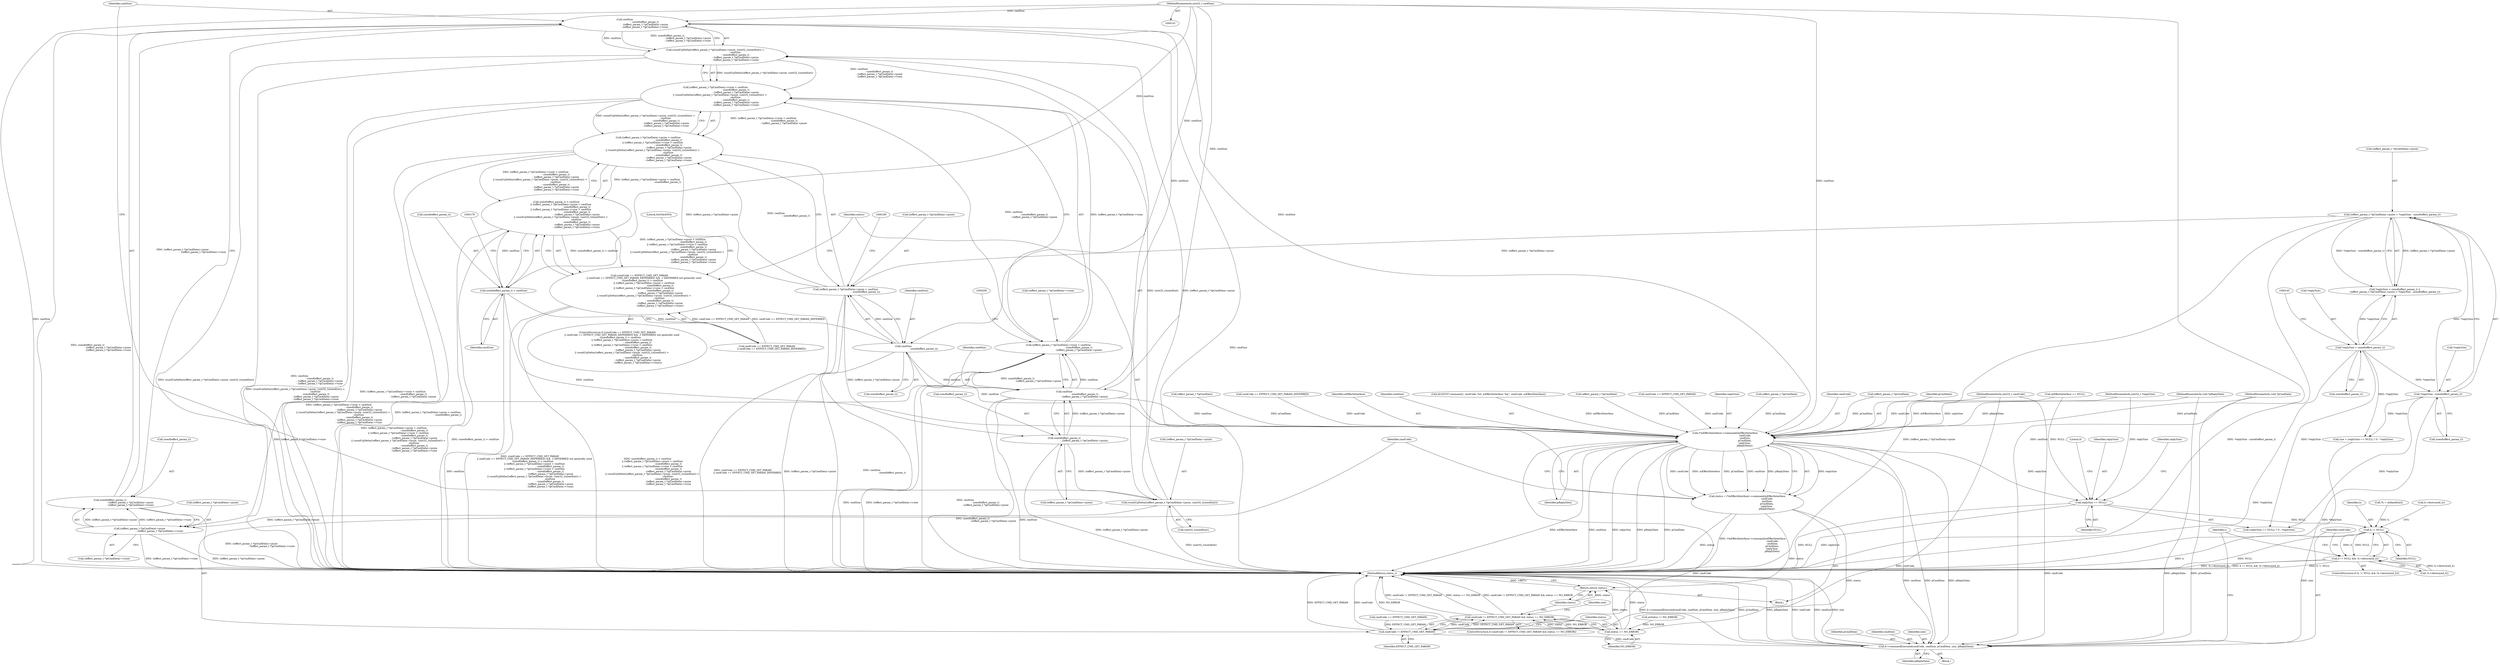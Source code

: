 digraph "0_Android_c894aa36be535886a8e5ff02cdbcd07dd24618f6@API" {
"1000213" [label="(Call,cmdSize\n                                                     - sizeof(effect_param_t)\n                                                     - ((effect_param_t *)pCmdData)->psize\n                                                     - ((effect_param_t *)pCmdData)->vsize)"];
"1000192" [label="(Call,cmdSize\n                                                     - sizeof(effect_param_t)\n                                                     - ((effect_param_t *)pCmdData)->psize)"];
"1000181" [label="(Call,cmdSize\n                                                     - sizeof(effect_param_t))"];
"1000170" [label="(Call,sizeof(effect_param_t) > cmdSize)"];
"1000103" [label="(MethodParameterIn,uint32_t cmdSize)"];
"1000194" [label="(Call,sizeof(effect_param_t)\n                                                     - ((effect_param_t *)pCmdData)->psize)"];
"1000175" [label="(Call,((effect_param_t *)pCmdData)->psize > cmdSize\n                                                     - sizeof(effect_param_t))"];
"1000142" [label="(Call,((effect_param_t *)pCmdData)->psize > *replySize - sizeof(effect_param_t))"];
"1000148" [label="(Call,*replySize - sizeof(effect_param_t))"];
"1000137" [label="(Call,*replySize < sizeof(effect_param_t))"];
"1000215" [label="(Call,sizeof(effect_param_t)\n                                                     - ((effect_param_t *)pCmdData)->psize\n                                                     - ((effect_param_t *)pCmdData)->vsize)"];
"1000218" [label="(Call,((effect_param_t *)pCmdData)->psize\n                                                     - ((effect_param_t *)pCmdData)->vsize)"];
"1000203" [label="(Call,roundUpDelta(((effect_param_t *)pCmdData)->psize, (uint32_t)sizeof(int)))"];
"1000186" [label="(Call,((effect_param_t *)pCmdData)->vsize > cmdSize\n                                                     - sizeof(effect_param_t)\n                                                     - ((effect_param_t *)pCmdData)->psize)"];
"1000202" [label="(Call,roundUpDelta(((effect_param_t *)pCmdData)->psize, (uint32_t)sizeof(int)) >\n                                                     cmdSize\n                                                     - sizeof(effect_param_t)\n                                                     - ((effect_param_t *)pCmdData)->psize\n                                                     - ((effect_param_t *)pCmdData)->vsize)"];
"1000185" [label="(Call,((effect_param_t *)pCmdData)->vsize > cmdSize\n                                                     - sizeof(effect_param_t)\n                                                     - ((effect_param_t *)pCmdData)->psize\n            || roundUpDelta(((effect_param_t *)pCmdData)->psize, (uint32_t)sizeof(int)) >\n                                                     cmdSize\n                                                     - sizeof(effect_param_t)\n                                                     - ((effect_param_t *)pCmdData)->psize\n                                                     - ((effect_param_t *)pCmdData)->vsize)"];
"1000174" [label="(Call,((effect_param_t *)pCmdData)->psize > cmdSize\n                                                     - sizeof(effect_param_t)\n            || ((effect_param_t *)pCmdData)->vsize > cmdSize\n                                                     - sizeof(effect_param_t)\n                                                     - ((effect_param_t *)pCmdData)->psize\n            || roundUpDelta(((effect_param_t *)pCmdData)->psize, (uint32_t)sizeof(int)) >\n                                                     cmdSize\n                                                     - sizeof(effect_param_t)\n                                                     - ((effect_param_t *)pCmdData)->psize\n                                                     - ((effect_param_t *)pCmdData)->vsize)"];
"1000169" [label="(Call,sizeof(effect_param_t) > cmdSize\n            || ((effect_param_t *)pCmdData)->psize > cmdSize\n                                                     - sizeof(effect_param_t)\n            || ((effect_param_t *)pCmdData)->vsize > cmdSize\n                                                     - sizeof(effect_param_t)\n                                                     - ((effect_param_t *)pCmdData)->psize\n            || roundUpDelta(((effect_param_t *)pCmdData)->psize, (uint32_t)sizeof(int)) >\n                                                     cmdSize\n                                                     - sizeof(effect_param_t)\n                                                     - ((effect_param_t *)pCmdData)->psize\n                                                     - ((effect_param_t *)pCmdData)->vsize)"];
"1000161" [label="(Call,(cmdCode == EFFECT_CMD_SET_PARAM\n            || cmdCode == EFFECT_CMD_SET_PARAM_DEFERRED) &&  // DEFERRED not generally used\n        (sizeof(effect_param_t) > cmdSize\n            || ((effect_param_t *)pCmdData)->psize > cmdSize\n                                                     - sizeof(effect_param_t)\n            || ((effect_param_t *)pCmdData)->vsize > cmdSize\n                                                     - sizeof(effect_param_t)\n                                                     - ((effect_param_t *)pCmdData)->psize\n            || roundUpDelta(((effect_param_t *)pCmdData)->psize, (uint32_t)sizeof(int)) >\n                                                     cmdSize\n                                                     - sizeof(effect_param_t)\n                                                     - ((effect_param_t *)pCmdData)->psize\n                                                     - ((effect_param_t *)pCmdData)->vsize))"];
"1000239" [label="(Call,(*mEffectInterface)->command(mEffectInterface,\n                                                    cmdCode,\n                                                    cmdSize,\n                                                   pCmdData,\n                                                   replySize,\n                                                   pReplyData))"];
"1000237" [label="(Call,status = (*mEffectInterface)->command(mEffectInterface,\n                                                    cmdCode,\n                                                    cmdSize,\n                                                   pCmdData,\n                                                   replySize,\n                                                   pReplyData))"];
"1000251" [label="(Call,status == NO_ERROR)"];
"1000247" [label="(Call,cmdCode != EFFECT_CMD_GET_PARAM && status == NO_ERROR)"];
"1000296" [label="(Return,return status;)"];
"1000248" [label="(Call,cmdCode != EFFECT_CMD_GET_PARAM)"];
"1000290" [label="(Call,h->commandExecuted(cmdCode, cmdSize, pCmdData, size, pReplyData))"];
"1000259" [label="(Call,replySize == NULL)"];
"1000284" [label="(Call,h != NULL)"];
"1000283" [label="(Call,h != NULL && !h->destroyed_l())"];
"1000297" [label="(Identifier,status)"];
"1000181" [label="(Call,cmdSize\n                                                     - sizeof(effect_param_t))"];
"1000177" [label="(Call,(effect_param_t *)pCmdData)"];
"1000104" [label="(MethodParameterIn,void *pCmdData)"];
"1000149" [label="(Call,*replySize)"];
"1000264" [label="(Identifier,replySize)"];
"1000209" [label="(Call,(uint32_t)sizeof(int))"];
"1000182" [label="(Identifier,cmdSize)"];
"1000262" [label="(Literal,0)"];
"1000295" [label="(Identifier,pReplyData)"];
"1000259" [label="(Call,replySize == NULL)"];
"1000293" [label="(Identifier,pCmdData)"];
"1000241" [label="(Identifier,cmdCode)"];
"1000253" [label="(Identifier,NO_ERROR)"];
"1000248" [label="(Call,cmdCode != EFFECT_CMD_GET_PARAM)"];
"1000277" [label="(Call,*h = mHandles[i])"];
"1000219" [label="(Call,((effect_param_t *)pCmdData)->psize)"];
"1000286" [label="(Identifier,NULL)"];
"1000125" [label="(Call,mStatus != NO_ERROR)"];
"1000239" [label="(Call,(*mEffectInterface)->command(mEffectInterface,\n                                                    cmdCode,\n                                                    cmdSize,\n                                                   pCmdData,\n                                                   replySize,\n                                                   pReplyData))"];
"1000183" [label="(Call,sizeof(effect_param_t))"];
"1000204" [label="(Call,((effect_param_t *)pCmdData)->psize)"];
"1000238" [label="(Identifier,status)"];
"1000161" [label="(Call,(cmdCode == EFFECT_CMD_SET_PARAM\n            || cmdCode == EFFECT_CMD_SET_PARAM_DEFERRED) &&  // DEFERRED not generally used\n        (sizeof(effect_param_t) > cmdSize\n            || ((effect_param_t *)pCmdData)->psize > cmdSize\n                                                     - sizeof(effect_param_t)\n            || ((effect_param_t *)pCmdData)->vsize > cmdSize\n                                                     - sizeof(effect_param_t)\n                                                     - ((effect_param_t *)pCmdData)->psize\n            || roundUpDelta(((effect_param_t *)pCmdData)->psize, (uint32_t)sizeof(int)) >\n                                                     cmdSize\n                                                     - sizeof(effect_param_t)\n                                                     - ((effect_param_t *)pCmdData)->psize\n                                                     - ((effect_param_t *)pCmdData)->vsize))"];
"1000144" [label="(Call,(effect_param_t *)pCmdData)"];
"1000245" [label="(Identifier,pReplyData)"];
"1000243" [label="(Identifier,pCmdData)"];
"1000203" [label="(Call,roundUpDelta(((effect_param_t *)pCmdData)->psize, (uint32_t)sizeof(int)))"];
"1000187" [label="(Call,((effect_param_t *)pCmdData)->vsize)"];
"1000292" [label="(Identifier,cmdSize)"];
"1000294" [label="(Identifier,size)"];
"1000225" [label="(Call,(effect_param_t *)pCmdData)"];
"1000258" [label="(Call,(replySize == NULL) ? 0 : *replySize)"];
"1000251" [label="(Call,status == NO_ERROR)"];
"1000160" [label="(ControlStructure,if ((cmdCode == EFFECT_CMD_SET_PARAM\n            || cmdCode == EFFECT_CMD_SET_PARAM_DEFERRED) &&  // DEFERRED not generally used\n        (sizeof(effect_param_t) > cmdSize\n            || ((effect_param_t *)pCmdData)->psize > cmdSize\n                                                     - sizeof(effect_param_t)\n            || ((effect_param_t *)pCmdData)->vsize > cmdSize\n                                                     - sizeof(effect_param_t)\n                                                     - ((effect_param_t *)pCmdData)->psize\n            || roundUpDelta(((effect_param_t *)pCmdData)->psize, (uint32_t)sizeof(int)) >\n                                                     cmdSize\n                                                     - sizeof(effect_param_t)\n                                                     - ((effect_param_t *)pCmdData)->psize\n                                                     - ((effect_param_t *)pCmdData)->vsize)))"];
"1000166" [label="(Call,cmdCode == EFFECT_CMD_SET_PARAM_DEFERRED)"];
"1000174" [label="(Call,((effect_param_t *)pCmdData)->psize > cmdSize\n                                                     - sizeof(effect_param_t)\n            || ((effect_param_t *)pCmdData)->vsize > cmdSize\n                                                     - sizeof(effect_param_t)\n                                                     - ((effect_param_t *)pCmdData)->psize\n            || roundUpDelta(((effect_param_t *)pCmdData)->psize, (uint32_t)sizeof(int)) >\n                                                     cmdSize\n                                                     - sizeof(effect_param_t)\n                                                     - ((effect_param_t *)pCmdData)->psize\n                                                     - ((effect_param_t *)pCmdData)->vsize)"];
"1000240" [label="(Identifier,mEffectInterface)"];
"1000170" [label="(Call,sizeof(effect_param_t) > cmdSize)"];
"1000242" [label="(Identifier,cmdSize)"];
"1000102" [label="(MethodParameterIn,uint32_t cmdCode)"];
"1000215" [label="(Call,sizeof(effect_param_t)\n                                                     - ((effect_param_t *)pCmdData)->psize\n                                                     - ((effect_param_t *)pCmdData)->vsize)"];
"1000288" [label="(Call,h->destroyed_l())"];
"1000107" [label="(Block,)"];
"1000291" [label="(Identifier,cmdCode)"];
"1000106" [label="(MethodParameterIn,void *pReplyData)"];
"1000185" [label="(Call,((effect_param_t *)pCmdData)->vsize > cmdSize\n                                                     - sizeof(effect_param_t)\n                                                     - ((effect_param_t *)pCmdData)->psize\n            || roundUpDelta(((effect_param_t *)pCmdData)->psize, (uint32_t)sizeof(int)) >\n                                                     cmdSize\n                                                     - sizeof(effect_param_t)\n                                                     - ((effect_param_t *)pCmdData)->psize\n                                                     - ((effect_param_t *)pCmdData)->vsize)"];
"1000133" [label="(Call,cmdCode == EFFECT_CMD_GET_PARAM)"];
"1000252" [label="(Identifier,status)"];
"1000218" [label="(Call,((effect_param_t *)pCmdData)->psize\n                                                     - ((effect_param_t *)pCmdData)->vsize)"];
"1000109" [label="(Call,ALOGVV(\"command(), cmdCode: %d, mEffectInterface: %p\", cmdCode, mEffectInterface))"];
"1000287" [label="(Call,!h->destroyed_l())"];
"1000193" [label="(Identifier,cmdSize)"];
"1000136" [label="(Call,*replySize < sizeof(effect_param_t) ||\n ((effect_param_t *)pCmdData)->psize > *replySize - sizeof(effect_param_t))"];
"1000213" [label="(Call,cmdSize\n                                                     - sizeof(effect_param_t)\n                                                     - ((effect_param_t *)pCmdData)->psize\n                                                     - ((effect_param_t *)pCmdData)->vsize)"];
"1000118" [label="(Call,mEffectInterface == NULL)"];
"1000137" [label="(Call,*replySize < sizeof(effect_param_t))"];
"1000283" [label="(Call,h != NULL && !h->destroyed_l())"];
"1000162" [label="(Call,cmdCode == EFFECT_CMD_SET_PARAM\n            || cmdCode == EFFECT_CMD_SET_PARAM_DEFERRED)"];
"1000261" [label="(Identifier,NULL)"];
"1000195" [label="(Call,sizeof(effect_param_t))"];
"1000298" [label="(MethodReturn,status_t)"];
"1000247" [label="(Call,cmdCode != EFFECT_CMD_GET_PARAM && status == NO_ERROR)"];
"1000140" [label="(Call,sizeof(effect_param_t))"];
"1000192" [label="(Call,cmdSize\n                                                     - sizeof(effect_param_t)\n                                                     - ((effect_param_t *)pCmdData)->psize)"];
"1000296" [label="(Return,return status;)"];
"1000169" [label="(Call,sizeof(effect_param_t) > cmdSize\n            || ((effect_param_t *)pCmdData)->psize > cmdSize\n                                                     - sizeof(effect_param_t)\n            || ((effect_param_t *)pCmdData)->vsize > cmdSize\n                                                     - sizeof(effect_param_t)\n                                                     - ((effect_param_t *)pCmdData)->psize\n            || roundUpDelta(((effect_param_t *)pCmdData)->psize, (uint32_t)sizeof(int)) >\n                                                     cmdSize\n                                                     - sizeof(effect_param_t)\n                                                     - ((effect_param_t *)pCmdData)->psize\n                                                     - ((effect_param_t *)pCmdData)->vsize)"];
"1000290" [label="(Call,h->commandExecuted(cmdCode, cmdSize, pCmdData, size, pReplyData))"];
"1000194" [label="(Call,sizeof(effect_param_t)\n                                                     - ((effect_param_t *)pCmdData)->psize)"];
"1000216" [label="(Call,sizeof(effect_param_t))"];
"1000103" [label="(MethodParameterIn,uint32_t cmdSize)"];
"1000175" [label="(Call,((effect_param_t *)pCmdData)->psize > cmdSize\n                                                     - sizeof(effect_param_t))"];
"1000250" [label="(Identifier,EFFECT_CMD_GET_PARAM)"];
"1000260" [label="(Identifier,replySize)"];
"1000224" [label="(Call,((effect_param_t *)pCmdData)->vsize)"];
"1000186" [label="(Call,((effect_param_t *)pCmdData)->vsize > cmdSize\n                                                     - sizeof(effect_param_t)\n                                                     - ((effect_param_t *)pCmdData)->psize)"];
"1000138" [label="(Call,*replySize)"];
"1000256" [label="(Call,size = (replySize == NULL) ? 0 : *replySize)"];
"1000171" [label="(Call,sizeof(effect_param_t))"];
"1000237" [label="(Call,status = (*mEffectInterface)->command(mEffectInterface,\n                                                    cmdCode,\n                                                    cmdSize,\n                                                   pCmdData,\n                                                   replySize,\n                                                   pReplyData))"];
"1000202" [label="(Call,roundUpDelta(((effect_param_t *)pCmdData)->psize, (uint32_t)sizeof(int)) >\n                                                     cmdSize\n                                                     - sizeof(effect_param_t)\n                                                     - ((effect_param_t *)pCmdData)->psize\n                                                     - ((effect_param_t *)pCmdData)->vsize)"];
"1000173" [label="(Identifier,cmdSize)"];
"1000246" [label="(ControlStructure,if (cmdCode != EFFECT_CMD_GET_PARAM && status == NO_ERROR))"];
"1000198" [label="(Call,(effect_param_t *)pCmdData)"];
"1000163" [label="(Call,cmdCode == EFFECT_CMD_SET_PARAM)"];
"1000244" [label="(Identifier,replySize)"];
"1000257" [label="(Identifier,size)"];
"1000148" [label="(Call,*replySize - sizeof(effect_param_t))"];
"1000176" [label="(Call,((effect_param_t *)pCmdData)->psize)"];
"1000197" [label="(Call,((effect_param_t *)pCmdData)->psize)"];
"1000105" [label="(MethodParameterIn,uint32_t *replySize)"];
"1000284" [label="(Call,h != NULL)"];
"1000231" [label="(Literal,0x534e4554)"];
"1000214" [label="(Identifier,cmdSize)"];
"1000151" [label="(Call,sizeof(effect_param_t))"];
"1000142" [label="(Call,((effect_param_t *)pCmdData)->psize > *replySize - sizeof(effect_param_t))"];
"1000143" [label="(Call,((effect_param_t *)pCmdData)->psize)"];
"1000249" [label="(Identifier,cmdCode)"];
"1000285" [label="(Identifier,h)"];
"1000289" [label="(Block,)"];
"1000274" [label="(Identifier,i)"];
"1000282" [label="(ControlStructure,if (h != NULL && !h->destroyed_l()))"];
"1000213" -> "1000202"  [label="AST: "];
"1000213" -> "1000215"  [label="CFG: "];
"1000214" -> "1000213"  [label="AST: "];
"1000215" -> "1000213"  [label="AST: "];
"1000202" -> "1000213"  [label="CFG: "];
"1000213" -> "1000298"  [label="DDG: cmdSize"];
"1000213" -> "1000298"  [label="DDG: sizeof(effect_param_t)\n                                                     - ((effect_param_t *)pCmdData)->psize\n                                                     - ((effect_param_t *)pCmdData)->vsize"];
"1000213" -> "1000202"  [label="DDG: cmdSize"];
"1000213" -> "1000202"  [label="DDG: sizeof(effect_param_t)\n                                                     - ((effect_param_t *)pCmdData)->psize\n                                                     - ((effect_param_t *)pCmdData)->vsize"];
"1000192" -> "1000213"  [label="DDG: cmdSize"];
"1000103" -> "1000213"  [label="DDG: cmdSize"];
"1000215" -> "1000213"  [label="DDG: ((effect_param_t *)pCmdData)->psize\n                                                     - ((effect_param_t *)pCmdData)->vsize"];
"1000213" -> "1000239"  [label="DDG: cmdSize"];
"1000192" -> "1000186"  [label="AST: "];
"1000192" -> "1000194"  [label="CFG: "];
"1000193" -> "1000192"  [label="AST: "];
"1000194" -> "1000192"  [label="AST: "];
"1000186" -> "1000192"  [label="CFG: "];
"1000192" -> "1000298"  [label="DDG: sizeof(effect_param_t)\n                                                     - ((effect_param_t *)pCmdData)->psize"];
"1000192" -> "1000298"  [label="DDG: cmdSize"];
"1000192" -> "1000186"  [label="DDG: cmdSize"];
"1000192" -> "1000186"  [label="DDG: sizeof(effect_param_t)\n                                                     - ((effect_param_t *)pCmdData)->psize"];
"1000181" -> "1000192"  [label="DDG: cmdSize"];
"1000103" -> "1000192"  [label="DDG: cmdSize"];
"1000194" -> "1000192"  [label="DDG: ((effect_param_t *)pCmdData)->psize"];
"1000192" -> "1000239"  [label="DDG: cmdSize"];
"1000181" -> "1000175"  [label="AST: "];
"1000181" -> "1000183"  [label="CFG: "];
"1000182" -> "1000181"  [label="AST: "];
"1000183" -> "1000181"  [label="AST: "];
"1000175" -> "1000181"  [label="CFG: "];
"1000181" -> "1000298"  [label="DDG: cmdSize"];
"1000181" -> "1000175"  [label="DDG: cmdSize"];
"1000170" -> "1000181"  [label="DDG: cmdSize"];
"1000103" -> "1000181"  [label="DDG: cmdSize"];
"1000181" -> "1000239"  [label="DDG: cmdSize"];
"1000170" -> "1000169"  [label="AST: "];
"1000170" -> "1000173"  [label="CFG: "];
"1000171" -> "1000170"  [label="AST: "];
"1000173" -> "1000170"  [label="AST: "];
"1000178" -> "1000170"  [label="CFG: "];
"1000169" -> "1000170"  [label="CFG: "];
"1000170" -> "1000298"  [label="DDG: cmdSize"];
"1000170" -> "1000169"  [label="DDG: cmdSize"];
"1000103" -> "1000170"  [label="DDG: cmdSize"];
"1000170" -> "1000239"  [label="DDG: cmdSize"];
"1000103" -> "1000101"  [label="AST: "];
"1000103" -> "1000298"  [label="DDG: cmdSize"];
"1000103" -> "1000239"  [label="DDG: cmdSize"];
"1000103" -> "1000290"  [label="DDG: cmdSize"];
"1000194" -> "1000197"  [label="CFG: "];
"1000195" -> "1000194"  [label="AST: "];
"1000197" -> "1000194"  [label="AST: "];
"1000194" -> "1000298"  [label="DDG: ((effect_param_t *)pCmdData)->psize"];
"1000175" -> "1000194"  [label="DDG: ((effect_param_t *)pCmdData)->psize"];
"1000194" -> "1000203"  [label="DDG: ((effect_param_t *)pCmdData)->psize"];
"1000175" -> "1000174"  [label="AST: "];
"1000176" -> "1000175"  [label="AST: "];
"1000189" -> "1000175"  [label="CFG: "];
"1000174" -> "1000175"  [label="CFG: "];
"1000175" -> "1000298"  [label="DDG: cmdSize\n                                                     - sizeof(effect_param_t)"];
"1000175" -> "1000298"  [label="DDG: ((effect_param_t *)pCmdData)->psize"];
"1000175" -> "1000174"  [label="DDG: ((effect_param_t *)pCmdData)->psize"];
"1000175" -> "1000174"  [label="DDG: cmdSize\n                                                     - sizeof(effect_param_t)"];
"1000142" -> "1000175"  [label="DDG: ((effect_param_t *)pCmdData)->psize"];
"1000142" -> "1000136"  [label="AST: "];
"1000142" -> "1000148"  [label="CFG: "];
"1000143" -> "1000142"  [label="AST: "];
"1000148" -> "1000142"  [label="AST: "];
"1000136" -> "1000142"  [label="CFG: "];
"1000142" -> "1000298"  [label="DDG: *replySize - sizeof(effect_param_t)"];
"1000142" -> "1000298"  [label="DDG: ((effect_param_t *)pCmdData)->psize"];
"1000142" -> "1000136"  [label="DDG: ((effect_param_t *)pCmdData)->psize"];
"1000142" -> "1000136"  [label="DDG: *replySize - sizeof(effect_param_t)"];
"1000148" -> "1000142"  [label="DDG: *replySize"];
"1000148" -> "1000151"  [label="CFG: "];
"1000149" -> "1000148"  [label="AST: "];
"1000151" -> "1000148"  [label="AST: "];
"1000148" -> "1000298"  [label="DDG: *replySize"];
"1000137" -> "1000148"  [label="DDG: *replySize"];
"1000148" -> "1000256"  [label="DDG: *replySize"];
"1000148" -> "1000258"  [label="DDG: *replySize"];
"1000137" -> "1000136"  [label="AST: "];
"1000137" -> "1000140"  [label="CFG: "];
"1000138" -> "1000137"  [label="AST: "];
"1000140" -> "1000137"  [label="AST: "];
"1000145" -> "1000137"  [label="CFG: "];
"1000136" -> "1000137"  [label="CFG: "];
"1000137" -> "1000298"  [label="DDG: *replySize"];
"1000137" -> "1000136"  [label="DDG: *replySize"];
"1000137" -> "1000256"  [label="DDG: *replySize"];
"1000137" -> "1000258"  [label="DDG: *replySize"];
"1000215" -> "1000218"  [label="CFG: "];
"1000216" -> "1000215"  [label="AST: "];
"1000218" -> "1000215"  [label="AST: "];
"1000215" -> "1000298"  [label="DDG: ((effect_param_t *)pCmdData)->psize\n                                                     - ((effect_param_t *)pCmdData)->vsize"];
"1000218" -> "1000215"  [label="DDG: ((effect_param_t *)pCmdData)->psize"];
"1000218" -> "1000215"  [label="DDG: ((effect_param_t *)pCmdData)->vsize"];
"1000218" -> "1000224"  [label="CFG: "];
"1000219" -> "1000218"  [label="AST: "];
"1000224" -> "1000218"  [label="AST: "];
"1000218" -> "1000298"  [label="DDG: ((effect_param_t *)pCmdData)->psize"];
"1000218" -> "1000298"  [label="DDG: ((effect_param_t *)pCmdData)->vsize"];
"1000203" -> "1000218"  [label="DDG: ((effect_param_t *)pCmdData)->psize"];
"1000186" -> "1000218"  [label="DDG: ((effect_param_t *)pCmdData)->vsize"];
"1000203" -> "1000202"  [label="AST: "];
"1000203" -> "1000209"  [label="CFG: "];
"1000204" -> "1000203"  [label="AST: "];
"1000209" -> "1000203"  [label="AST: "];
"1000214" -> "1000203"  [label="CFG: "];
"1000203" -> "1000298"  [label="DDG: (uint32_t)sizeof(int)"];
"1000203" -> "1000202"  [label="DDG: ((effect_param_t *)pCmdData)->psize"];
"1000203" -> "1000202"  [label="DDG: (uint32_t)sizeof(int)"];
"1000186" -> "1000185"  [label="AST: "];
"1000187" -> "1000186"  [label="AST: "];
"1000206" -> "1000186"  [label="CFG: "];
"1000185" -> "1000186"  [label="CFG: "];
"1000186" -> "1000298"  [label="DDG: ((effect_param_t *)pCmdData)->vsize"];
"1000186" -> "1000298"  [label="DDG: cmdSize\n                                                     - sizeof(effect_param_t)\n                                                     - ((effect_param_t *)pCmdData)->psize"];
"1000186" -> "1000185"  [label="DDG: ((effect_param_t *)pCmdData)->vsize"];
"1000186" -> "1000185"  [label="DDG: cmdSize\n                                                     - sizeof(effect_param_t)\n                                                     - ((effect_param_t *)pCmdData)->psize"];
"1000202" -> "1000185"  [label="AST: "];
"1000185" -> "1000202"  [label="CFG: "];
"1000202" -> "1000298"  [label="DDG: roundUpDelta(((effect_param_t *)pCmdData)->psize, (uint32_t)sizeof(int))"];
"1000202" -> "1000298"  [label="DDG: cmdSize\n                                                     - sizeof(effect_param_t)\n                                                     - ((effect_param_t *)pCmdData)->psize\n                                                     - ((effect_param_t *)pCmdData)->vsize"];
"1000202" -> "1000185"  [label="DDG: roundUpDelta(((effect_param_t *)pCmdData)->psize, (uint32_t)sizeof(int))"];
"1000202" -> "1000185"  [label="DDG: cmdSize\n                                                     - sizeof(effect_param_t)\n                                                     - ((effect_param_t *)pCmdData)->psize\n                                                     - ((effect_param_t *)pCmdData)->vsize"];
"1000185" -> "1000174"  [label="AST: "];
"1000174" -> "1000185"  [label="CFG: "];
"1000185" -> "1000298"  [label="DDG: ((effect_param_t *)pCmdData)->vsize > cmdSize\n                                                     - sizeof(effect_param_t)\n                                                     - ((effect_param_t *)pCmdData)->psize"];
"1000185" -> "1000298"  [label="DDG: roundUpDelta(((effect_param_t *)pCmdData)->psize, (uint32_t)sizeof(int)) >\n                                                     cmdSize\n                                                     - sizeof(effect_param_t)\n                                                     - ((effect_param_t *)pCmdData)->psize\n                                                     - ((effect_param_t *)pCmdData)->vsize"];
"1000185" -> "1000174"  [label="DDG: ((effect_param_t *)pCmdData)->vsize > cmdSize\n                                                     - sizeof(effect_param_t)\n                                                     - ((effect_param_t *)pCmdData)->psize"];
"1000185" -> "1000174"  [label="DDG: roundUpDelta(((effect_param_t *)pCmdData)->psize, (uint32_t)sizeof(int)) >\n                                                     cmdSize\n                                                     - sizeof(effect_param_t)\n                                                     - ((effect_param_t *)pCmdData)->psize\n                                                     - ((effect_param_t *)pCmdData)->vsize"];
"1000174" -> "1000169"  [label="AST: "];
"1000169" -> "1000174"  [label="CFG: "];
"1000174" -> "1000298"  [label="DDG: ((effect_param_t *)pCmdData)->vsize > cmdSize\n                                                     - sizeof(effect_param_t)\n                                                     - ((effect_param_t *)pCmdData)->psize\n            || roundUpDelta(((effect_param_t *)pCmdData)->psize, (uint32_t)sizeof(int)) >\n                                                     cmdSize\n                                                     - sizeof(effect_param_t)\n                                                     - ((effect_param_t *)pCmdData)->psize\n                                                     - ((effect_param_t *)pCmdData)->vsize"];
"1000174" -> "1000298"  [label="DDG: ((effect_param_t *)pCmdData)->psize > cmdSize\n                                                     - sizeof(effect_param_t)"];
"1000174" -> "1000169"  [label="DDG: ((effect_param_t *)pCmdData)->psize > cmdSize\n                                                     - sizeof(effect_param_t)"];
"1000174" -> "1000169"  [label="DDG: ((effect_param_t *)pCmdData)->vsize > cmdSize\n                                                     - sizeof(effect_param_t)\n                                                     - ((effect_param_t *)pCmdData)->psize\n            || roundUpDelta(((effect_param_t *)pCmdData)->psize, (uint32_t)sizeof(int)) >\n                                                     cmdSize\n                                                     - sizeof(effect_param_t)\n                                                     - ((effect_param_t *)pCmdData)->psize\n                                                     - ((effect_param_t *)pCmdData)->vsize"];
"1000169" -> "1000161"  [label="AST: "];
"1000161" -> "1000169"  [label="CFG: "];
"1000169" -> "1000298"  [label="DDG: sizeof(effect_param_t) > cmdSize"];
"1000169" -> "1000298"  [label="DDG: ((effect_param_t *)pCmdData)->psize > cmdSize\n                                                     - sizeof(effect_param_t)\n            || ((effect_param_t *)pCmdData)->vsize > cmdSize\n                                                     - sizeof(effect_param_t)\n                                                     - ((effect_param_t *)pCmdData)->psize\n            || roundUpDelta(((effect_param_t *)pCmdData)->psize, (uint32_t)sizeof(int)) >\n                                                     cmdSize\n                                                     - sizeof(effect_param_t)\n                                                     - ((effect_param_t *)pCmdData)->psize\n                                                     - ((effect_param_t *)pCmdData)->vsize"];
"1000169" -> "1000161"  [label="DDG: sizeof(effect_param_t) > cmdSize"];
"1000169" -> "1000161"  [label="DDG: ((effect_param_t *)pCmdData)->psize > cmdSize\n                                                     - sizeof(effect_param_t)\n            || ((effect_param_t *)pCmdData)->vsize > cmdSize\n                                                     - sizeof(effect_param_t)\n                                                     - ((effect_param_t *)pCmdData)->psize\n            || roundUpDelta(((effect_param_t *)pCmdData)->psize, (uint32_t)sizeof(int)) >\n                                                     cmdSize\n                                                     - sizeof(effect_param_t)\n                                                     - ((effect_param_t *)pCmdData)->psize\n                                                     - ((effect_param_t *)pCmdData)->vsize"];
"1000161" -> "1000160"  [label="AST: "];
"1000161" -> "1000162"  [label="CFG: "];
"1000162" -> "1000161"  [label="AST: "];
"1000231" -> "1000161"  [label="CFG: "];
"1000238" -> "1000161"  [label="CFG: "];
"1000161" -> "1000298"  [label="DDG: sizeof(effect_param_t) > cmdSize\n            || ((effect_param_t *)pCmdData)->psize > cmdSize\n                                                     - sizeof(effect_param_t)\n            || ((effect_param_t *)pCmdData)->vsize > cmdSize\n                                                     - sizeof(effect_param_t)\n                                                     - ((effect_param_t *)pCmdData)->psize\n            || roundUpDelta(((effect_param_t *)pCmdData)->psize, (uint32_t)sizeof(int)) >\n                                                     cmdSize\n                                                     - sizeof(effect_param_t)\n                                                     - ((effect_param_t *)pCmdData)->psize\n                                                     - ((effect_param_t *)pCmdData)->vsize"];
"1000161" -> "1000298"  [label="DDG: cmdCode == EFFECT_CMD_SET_PARAM\n            || cmdCode == EFFECT_CMD_SET_PARAM_DEFERRED"];
"1000161" -> "1000298"  [label="DDG: (cmdCode == EFFECT_CMD_SET_PARAM\n            || cmdCode == EFFECT_CMD_SET_PARAM_DEFERRED) &&  // DEFERRED not generally used\n        (sizeof(effect_param_t) > cmdSize\n            || ((effect_param_t *)pCmdData)->psize > cmdSize\n                                                     - sizeof(effect_param_t)\n            || ((effect_param_t *)pCmdData)->vsize > cmdSize\n                                                     - sizeof(effect_param_t)\n                                                     - ((effect_param_t *)pCmdData)->psize\n            || roundUpDelta(((effect_param_t *)pCmdData)->psize, (uint32_t)sizeof(int)) >\n                                                     cmdSize\n                                                     - sizeof(effect_param_t)\n                                                     - ((effect_param_t *)pCmdData)->psize\n                                                     - ((effect_param_t *)pCmdData)->vsize)"];
"1000162" -> "1000161"  [label="DDG: cmdCode == EFFECT_CMD_SET_PARAM"];
"1000162" -> "1000161"  [label="DDG: cmdCode == EFFECT_CMD_SET_PARAM_DEFERRED"];
"1000239" -> "1000237"  [label="AST: "];
"1000239" -> "1000245"  [label="CFG: "];
"1000240" -> "1000239"  [label="AST: "];
"1000241" -> "1000239"  [label="AST: "];
"1000242" -> "1000239"  [label="AST: "];
"1000243" -> "1000239"  [label="AST: "];
"1000244" -> "1000239"  [label="AST: "];
"1000245" -> "1000239"  [label="AST: "];
"1000237" -> "1000239"  [label="CFG: "];
"1000239" -> "1000298"  [label="DDG: mEffectInterface"];
"1000239" -> "1000298"  [label="DDG: cmdSize"];
"1000239" -> "1000298"  [label="DDG: replySize"];
"1000239" -> "1000298"  [label="DDG: pReplyData"];
"1000239" -> "1000298"  [label="DDG: pCmdData"];
"1000239" -> "1000237"  [label="DDG: replySize"];
"1000239" -> "1000237"  [label="DDG: cmdCode"];
"1000239" -> "1000237"  [label="DDG: mEffectInterface"];
"1000239" -> "1000237"  [label="DDG: pCmdData"];
"1000239" -> "1000237"  [label="DDG: cmdSize"];
"1000239" -> "1000237"  [label="DDG: pReplyData"];
"1000109" -> "1000239"  [label="DDG: mEffectInterface"];
"1000118" -> "1000239"  [label="DDG: mEffectInterface"];
"1000163" -> "1000239"  [label="DDG: cmdCode"];
"1000166" -> "1000239"  [label="DDG: cmdCode"];
"1000102" -> "1000239"  [label="DDG: cmdCode"];
"1000225" -> "1000239"  [label="DDG: pCmdData"];
"1000198" -> "1000239"  [label="DDG: pCmdData"];
"1000144" -> "1000239"  [label="DDG: pCmdData"];
"1000177" -> "1000239"  [label="DDG: pCmdData"];
"1000104" -> "1000239"  [label="DDG: pCmdData"];
"1000105" -> "1000239"  [label="DDG: replySize"];
"1000106" -> "1000239"  [label="DDG: pReplyData"];
"1000239" -> "1000248"  [label="DDG: cmdCode"];
"1000239" -> "1000259"  [label="DDG: replySize"];
"1000239" -> "1000290"  [label="DDG: cmdSize"];
"1000239" -> "1000290"  [label="DDG: pCmdData"];
"1000239" -> "1000290"  [label="DDG: pReplyData"];
"1000237" -> "1000107"  [label="AST: "];
"1000238" -> "1000237"  [label="AST: "];
"1000249" -> "1000237"  [label="CFG: "];
"1000237" -> "1000298"  [label="DDG: (*mEffectInterface)->command(mEffectInterface,\n                                                    cmdCode,\n                                                    cmdSize,\n                                                   pCmdData,\n                                                   replySize,\n                                                   pReplyData)"];
"1000237" -> "1000298"  [label="DDG: status"];
"1000237" -> "1000251"  [label="DDG: status"];
"1000237" -> "1000296"  [label="DDG: status"];
"1000251" -> "1000247"  [label="AST: "];
"1000251" -> "1000253"  [label="CFG: "];
"1000252" -> "1000251"  [label="AST: "];
"1000253" -> "1000251"  [label="AST: "];
"1000247" -> "1000251"  [label="CFG: "];
"1000251" -> "1000298"  [label="DDG: NO_ERROR"];
"1000251" -> "1000298"  [label="DDG: status"];
"1000251" -> "1000247"  [label="DDG: status"];
"1000251" -> "1000247"  [label="DDG: NO_ERROR"];
"1000125" -> "1000251"  [label="DDG: NO_ERROR"];
"1000251" -> "1000296"  [label="DDG: status"];
"1000247" -> "1000246"  [label="AST: "];
"1000247" -> "1000248"  [label="CFG: "];
"1000248" -> "1000247"  [label="AST: "];
"1000257" -> "1000247"  [label="CFG: "];
"1000297" -> "1000247"  [label="CFG: "];
"1000247" -> "1000298"  [label="DDG: cmdCode != EFFECT_CMD_GET_PARAM"];
"1000247" -> "1000298"  [label="DDG: status == NO_ERROR"];
"1000247" -> "1000298"  [label="DDG: cmdCode != EFFECT_CMD_GET_PARAM && status == NO_ERROR"];
"1000248" -> "1000247"  [label="DDG: cmdCode"];
"1000248" -> "1000247"  [label="DDG: EFFECT_CMD_GET_PARAM"];
"1000296" -> "1000107"  [label="AST: "];
"1000296" -> "1000297"  [label="CFG: "];
"1000297" -> "1000296"  [label="AST: "];
"1000298" -> "1000296"  [label="CFG: "];
"1000296" -> "1000298"  [label="DDG: <RET>"];
"1000297" -> "1000296"  [label="DDG: status"];
"1000248" -> "1000250"  [label="CFG: "];
"1000249" -> "1000248"  [label="AST: "];
"1000250" -> "1000248"  [label="AST: "];
"1000252" -> "1000248"  [label="CFG: "];
"1000248" -> "1000298"  [label="DDG: EFFECT_CMD_GET_PARAM"];
"1000248" -> "1000298"  [label="DDG: cmdCode"];
"1000102" -> "1000248"  [label="DDG: cmdCode"];
"1000133" -> "1000248"  [label="DDG: EFFECT_CMD_GET_PARAM"];
"1000248" -> "1000290"  [label="DDG: cmdCode"];
"1000290" -> "1000289"  [label="AST: "];
"1000290" -> "1000295"  [label="CFG: "];
"1000291" -> "1000290"  [label="AST: "];
"1000292" -> "1000290"  [label="AST: "];
"1000293" -> "1000290"  [label="AST: "];
"1000294" -> "1000290"  [label="AST: "];
"1000295" -> "1000290"  [label="AST: "];
"1000274" -> "1000290"  [label="CFG: "];
"1000290" -> "1000298"  [label="DDG: cmdCode"];
"1000290" -> "1000298"  [label="DDG: cmdSize"];
"1000290" -> "1000298"  [label="DDG: size"];
"1000290" -> "1000298"  [label="DDG: h->commandExecuted(cmdCode, cmdSize, pCmdData, size, pReplyData)"];
"1000290" -> "1000298"  [label="DDG: pCmdData"];
"1000290" -> "1000298"  [label="DDG: pReplyData"];
"1000102" -> "1000290"  [label="DDG: cmdCode"];
"1000104" -> "1000290"  [label="DDG: pCmdData"];
"1000256" -> "1000290"  [label="DDG: size"];
"1000106" -> "1000290"  [label="DDG: pReplyData"];
"1000259" -> "1000258"  [label="AST: "];
"1000259" -> "1000261"  [label="CFG: "];
"1000260" -> "1000259"  [label="AST: "];
"1000261" -> "1000259"  [label="AST: "];
"1000262" -> "1000259"  [label="CFG: "];
"1000264" -> "1000259"  [label="CFG: "];
"1000259" -> "1000298"  [label="DDG: replySize"];
"1000259" -> "1000298"  [label="DDG: NULL"];
"1000105" -> "1000259"  [label="DDG: replySize"];
"1000118" -> "1000259"  [label="DDG: NULL"];
"1000259" -> "1000284"  [label="DDG: NULL"];
"1000284" -> "1000283"  [label="AST: "];
"1000284" -> "1000286"  [label="CFG: "];
"1000285" -> "1000284"  [label="AST: "];
"1000286" -> "1000284"  [label="AST: "];
"1000288" -> "1000284"  [label="CFG: "];
"1000283" -> "1000284"  [label="CFG: "];
"1000284" -> "1000298"  [label="DDG: NULL"];
"1000284" -> "1000298"  [label="DDG: h"];
"1000284" -> "1000283"  [label="DDG: h"];
"1000284" -> "1000283"  [label="DDG: NULL"];
"1000277" -> "1000284"  [label="DDG: h"];
"1000283" -> "1000282"  [label="AST: "];
"1000283" -> "1000287"  [label="CFG: "];
"1000287" -> "1000283"  [label="AST: "];
"1000291" -> "1000283"  [label="CFG: "];
"1000274" -> "1000283"  [label="CFG: "];
"1000283" -> "1000298"  [label="DDG: h != NULL"];
"1000283" -> "1000298"  [label="DDG: !h->destroyed_l()"];
"1000283" -> "1000298"  [label="DDG: h != NULL && !h->destroyed_l()"];
"1000287" -> "1000283"  [label="DDG: h->destroyed_l()"];
}
